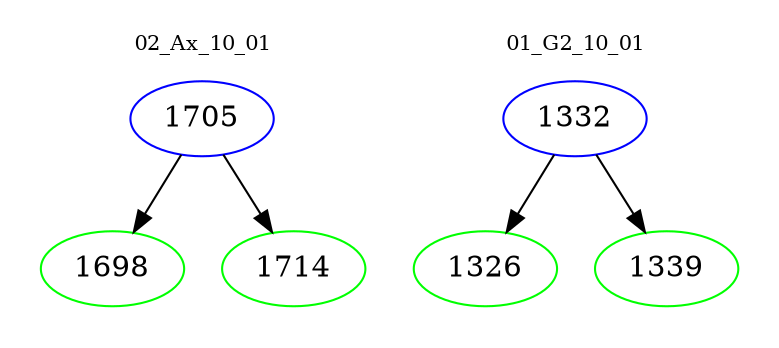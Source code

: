 digraph{
subgraph cluster_0 {
color = white
label = "02_Ax_10_01";
fontsize=10;
T0_1705 [label="1705", color="blue"]
T0_1705 -> T0_1698 [color="black"]
T0_1698 [label="1698", color="green"]
T0_1705 -> T0_1714 [color="black"]
T0_1714 [label="1714", color="green"]
}
subgraph cluster_1 {
color = white
label = "01_G2_10_01";
fontsize=10;
T1_1332 [label="1332", color="blue"]
T1_1332 -> T1_1326 [color="black"]
T1_1326 [label="1326", color="green"]
T1_1332 -> T1_1339 [color="black"]
T1_1339 [label="1339", color="green"]
}
}

